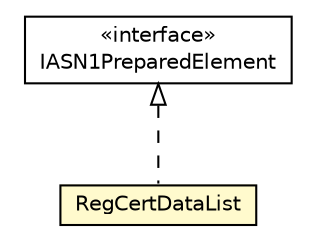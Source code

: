 #!/usr/local/bin/dot
#
# Class diagram 
# Generated by UMLGraph version R5_6-24-gf6e263 (http://www.umlgraph.org/)
#

digraph G {
	edge [fontname="Helvetica",fontsize=10,labelfontname="Helvetica",labelfontsize=10];
	node [fontname="Helvetica",fontsize=10,shape=plaintext];
	nodesep=0.25;
	ranksep=0.5;
	// org.universAAL.lddi.lib.ieeex73std.org.bn.coders.IASN1PreparedElement
	c6869738 [label=<<table title="org.universAAL.lddi.lib.ieeex73std.org.bn.coders.IASN1PreparedElement" border="0" cellborder="1" cellspacing="0" cellpadding="2" port="p" href="../../org/bn/coders/IASN1PreparedElement.html">
		<tr><td><table border="0" cellspacing="0" cellpadding="1">
<tr><td align="center" balign="center"> &#171;interface&#187; </td></tr>
<tr><td align="center" balign="center"> IASN1PreparedElement </td></tr>
		</table></td></tr>
		</table>>, URL="../../org/bn/coders/IASN1PreparedElement.html", fontname="Helvetica", fontcolor="black", fontsize=10.0];
	// org.universAAL.lddi.lib.ieeex73std.x73.p20601.RegCertDataList
	c6869821 [label=<<table title="org.universAAL.lddi.lib.ieeex73std.x73.p20601.RegCertDataList" border="0" cellborder="1" cellspacing="0" cellpadding="2" port="p" bgcolor="lemonChiffon" href="./RegCertDataList.html">
		<tr><td><table border="0" cellspacing="0" cellpadding="1">
<tr><td align="center" balign="center"> RegCertDataList </td></tr>
		</table></td></tr>
		</table>>, URL="./RegCertDataList.html", fontname="Helvetica", fontcolor="black", fontsize=10.0];
	//org.universAAL.lddi.lib.ieeex73std.x73.p20601.RegCertDataList implements org.universAAL.lddi.lib.ieeex73std.org.bn.coders.IASN1PreparedElement
	c6869738:p -> c6869821:p [dir=back,arrowtail=empty,style=dashed];
}

